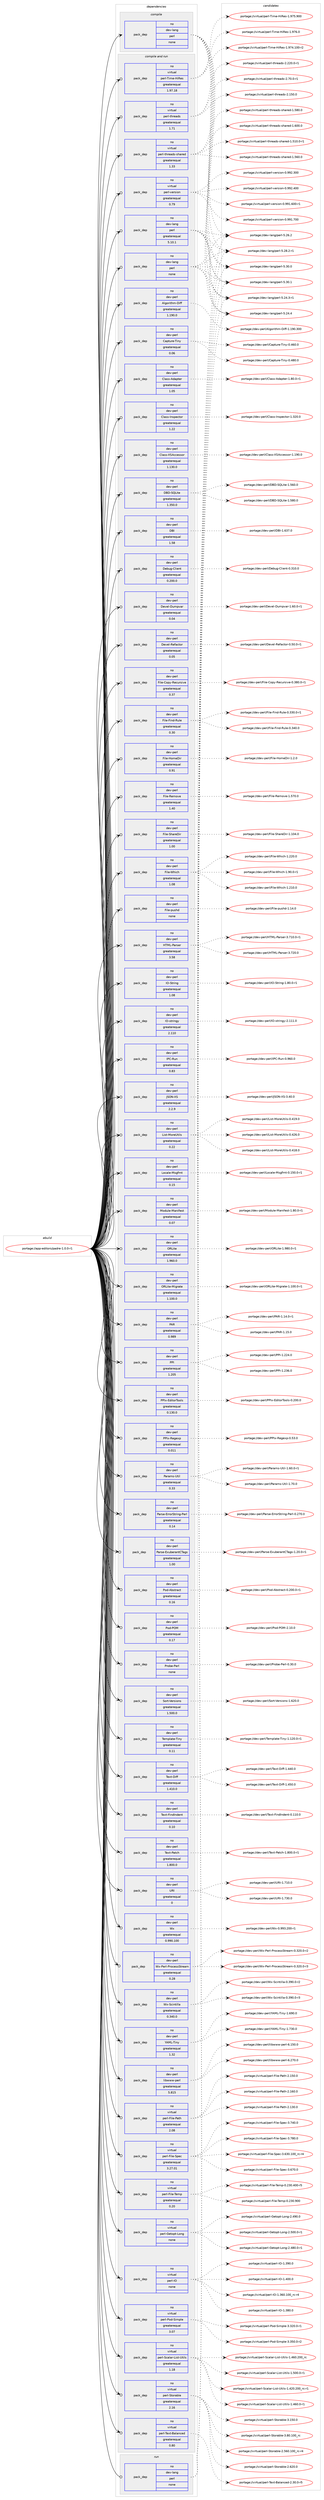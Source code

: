 digraph prolog {

# *************
# Graph options
# *************

newrank=true;
concentrate=true;
compound=true;
graph [rankdir=LR,fontname=Helvetica,fontsize=10,ranksep=1.5];#, ranksep=2.5, nodesep=0.2];
edge  [arrowhead=vee];
node  [fontname=Helvetica,fontsize=10];

# **********
# The ebuild
# **********

subgraph cluster_leftcol {
color=gray;
rank=same;
label=<<i>ebuild</i>>;
id [label="portage://app-editors/padre-1.0.0-r1", color=red, width=4, href="../app-editors/padre-1.0.0-r1.svg"];
}

# ****************
# The dependencies
# ****************

subgraph cluster_midcol {
color=gray;
label=<<i>dependencies</i>>;
subgraph cluster_compile {
fillcolor="#eeeeee";
style=filled;
label=<<i>compile</i>>;
subgraph pack12830 {
dependency17473 [label=<<TABLE BORDER="0" CELLBORDER="1" CELLSPACING="0" CELLPADDING="4" WIDTH="220"><TR><TD ROWSPAN="6" CELLPADDING="30">pack_dep</TD></TR><TR><TD WIDTH="110">no</TD></TR><TR><TD>dev-lang</TD></TR><TR><TD>perl</TD></TR><TR><TD>none</TD></TR><TR><TD></TD></TR></TABLE>>, shape=none, color=blue];
}
id:e -> dependency17473:w [weight=20,style="solid",arrowhead="vee"];
}
subgraph cluster_compileandrun {
fillcolor="#eeeeee";
style=filled;
label=<<i>compile and run</i>>;
subgraph pack12831 {
dependency17474 [label=<<TABLE BORDER="0" CELLBORDER="1" CELLSPACING="0" CELLPADDING="4" WIDTH="220"><TR><TD ROWSPAN="6" CELLPADDING="30">pack_dep</TD></TR><TR><TD WIDTH="110">no</TD></TR><TR><TD>dev-lang</TD></TR><TR><TD>perl</TD></TR><TR><TD>greaterequal</TD></TR><TR><TD>5.10.1</TD></TR></TABLE>>, shape=none, color=blue];
}
id:e -> dependency17474:w [weight=20,style="solid",arrowhead="odotvee"];
subgraph pack12832 {
dependency17475 [label=<<TABLE BORDER="0" CELLBORDER="1" CELLSPACING="0" CELLPADDING="4" WIDTH="220"><TR><TD ROWSPAN="6" CELLPADDING="30">pack_dep</TD></TR><TR><TD WIDTH="110">no</TD></TR><TR><TD>dev-lang</TD></TR><TR><TD>perl</TD></TR><TR><TD>none</TD></TR><TR><TD></TD></TR></TABLE>>, shape=none, color=blue];
}
id:e -> dependency17475:w [weight=20,style="solid",arrowhead="odotvee"];
subgraph pack12833 {
dependency17476 [label=<<TABLE BORDER="0" CELLBORDER="1" CELLSPACING="0" CELLPADDING="4" WIDTH="220"><TR><TD ROWSPAN="6" CELLPADDING="30">pack_dep</TD></TR><TR><TD WIDTH="110">no</TD></TR><TR><TD>dev-perl</TD></TR><TR><TD>Algorithm-Diff</TD></TR><TR><TD>greaterequal</TD></TR><TR><TD>1.190.0</TD></TR></TABLE>>, shape=none, color=blue];
}
id:e -> dependency17476:w [weight=20,style="solid",arrowhead="odotvee"];
subgraph pack12834 {
dependency17477 [label=<<TABLE BORDER="0" CELLBORDER="1" CELLSPACING="0" CELLPADDING="4" WIDTH="220"><TR><TD ROWSPAN="6" CELLPADDING="30">pack_dep</TD></TR><TR><TD WIDTH="110">no</TD></TR><TR><TD>dev-perl</TD></TR><TR><TD>Capture-Tiny</TD></TR><TR><TD>greaterequal</TD></TR><TR><TD>0.06</TD></TR></TABLE>>, shape=none, color=blue];
}
id:e -> dependency17477:w [weight=20,style="solid",arrowhead="odotvee"];
subgraph pack12835 {
dependency17478 [label=<<TABLE BORDER="0" CELLBORDER="1" CELLSPACING="0" CELLPADDING="4" WIDTH="220"><TR><TD ROWSPAN="6" CELLPADDING="30">pack_dep</TD></TR><TR><TD WIDTH="110">no</TD></TR><TR><TD>dev-perl</TD></TR><TR><TD>Class-Adapter</TD></TR><TR><TD>greaterequal</TD></TR><TR><TD>1.05</TD></TR></TABLE>>, shape=none, color=blue];
}
id:e -> dependency17478:w [weight=20,style="solid",arrowhead="odotvee"];
subgraph pack12836 {
dependency17479 [label=<<TABLE BORDER="0" CELLBORDER="1" CELLSPACING="0" CELLPADDING="4" WIDTH="220"><TR><TD ROWSPAN="6" CELLPADDING="30">pack_dep</TD></TR><TR><TD WIDTH="110">no</TD></TR><TR><TD>dev-perl</TD></TR><TR><TD>Class-Inspector</TD></TR><TR><TD>greaterequal</TD></TR><TR><TD>1.22</TD></TR></TABLE>>, shape=none, color=blue];
}
id:e -> dependency17479:w [weight=20,style="solid",arrowhead="odotvee"];
subgraph pack12837 {
dependency17480 [label=<<TABLE BORDER="0" CELLBORDER="1" CELLSPACING="0" CELLPADDING="4" WIDTH="220"><TR><TD ROWSPAN="6" CELLPADDING="30">pack_dep</TD></TR><TR><TD WIDTH="110">no</TD></TR><TR><TD>dev-perl</TD></TR><TR><TD>Class-XSAccessor</TD></TR><TR><TD>greaterequal</TD></TR><TR><TD>1.130.0</TD></TR></TABLE>>, shape=none, color=blue];
}
id:e -> dependency17480:w [weight=20,style="solid",arrowhead="odotvee"];
subgraph pack12838 {
dependency17481 [label=<<TABLE BORDER="0" CELLBORDER="1" CELLSPACING="0" CELLPADDING="4" WIDTH="220"><TR><TD ROWSPAN="6" CELLPADDING="30">pack_dep</TD></TR><TR><TD WIDTH="110">no</TD></TR><TR><TD>dev-perl</TD></TR><TR><TD>DBD-SQLite</TD></TR><TR><TD>greaterequal</TD></TR><TR><TD>1.350.0</TD></TR></TABLE>>, shape=none, color=blue];
}
id:e -> dependency17481:w [weight=20,style="solid",arrowhead="odotvee"];
subgraph pack12839 {
dependency17482 [label=<<TABLE BORDER="0" CELLBORDER="1" CELLSPACING="0" CELLPADDING="4" WIDTH="220"><TR><TD ROWSPAN="6" CELLPADDING="30">pack_dep</TD></TR><TR><TD WIDTH="110">no</TD></TR><TR><TD>dev-perl</TD></TR><TR><TD>DBI</TD></TR><TR><TD>greaterequal</TD></TR><TR><TD>1.58</TD></TR></TABLE>>, shape=none, color=blue];
}
id:e -> dependency17482:w [weight=20,style="solid",arrowhead="odotvee"];
subgraph pack12840 {
dependency17483 [label=<<TABLE BORDER="0" CELLBORDER="1" CELLSPACING="0" CELLPADDING="4" WIDTH="220"><TR><TD ROWSPAN="6" CELLPADDING="30">pack_dep</TD></TR><TR><TD WIDTH="110">no</TD></TR><TR><TD>dev-perl</TD></TR><TR><TD>Debug-Client</TD></TR><TR><TD>greaterequal</TD></TR><TR><TD>0.200.0</TD></TR></TABLE>>, shape=none, color=blue];
}
id:e -> dependency17483:w [weight=20,style="solid",arrowhead="odotvee"];
subgraph pack12841 {
dependency17484 [label=<<TABLE BORDER="0" CELLBORDER="1" CELLSPACING="0" CELLPADDING="4" WIDTH="220"><TR><TD ROWSPAN="6" CELLPADDING="30">pack_dep</TD></TR><TR><TD WIDTH="110">no</TD></TR><TR><TD>dev-perl</TD></TR><TR><TD>Devel-Dumpvar</TD></TR><TR><TD>greaterequal</TD></TR><TR><TD>0.04</TD></TR></TABLE>>, shape=none, color=blue];
}
id:e -> dependency17484:w [weight=20,style="solid",arrowhead="odotvee"];
subgraph pack12842 {
dependency17485 [label=<<TABLE BORDER="0" CELLBORDER="1" CELLSPACING="0" CELLPADDING="4" WIDTH="220"><TR><TD ROWSPAN="6" CELLPADDING="30">pack_dep</TD></TR><TR><TD WIDTH="110">no</TD></TR><TR><TD>dev-perl</TD></TR><TR><TD>Devel-Refactor</TD></TR><TR><TD>greaterequal</TD></TR><TR><TD>0.05</TD></TR></TABLE>>, shape=none, color=blue];
}
id:e -> dependency17485:w [weight=20,style="solid",arrowhead="odotvee"];
subgraph pack12843 {
dependency17486 [label=<<TABLE BORDER="0" CELLBORDER="1" CELLSPACING="0" CELLPADDING="4" WIDTH="220"><TR><TD ROWSPAN="6" CELLPADDING="30">pack_dep</TD></TR><TR><TD WIDTH="110">no</TD></TR><TR><TD>dev-perl</TD></TR><TR><TD>File-Copy-Recursive</TD></TR><TR><TD>greaterequal</TD></TR><TR><TD>0.37</TD></TR></TABLE>>, shape=none, color=blue];
}
id:e -> dependency17486:w [weight=20,style="solid",arrowhead="odotvee"];
subgraph pack12844 {
dependency17487 [label=<<TABLE BORDER="0" CELLBORDER="1" CELLSPACING="0" CELLPADDING="4" WIDTH="220"><TR><TD ROWSPAN="6" CELLPADDING="30">pack_dep</TD></TR><TR><TD WIDTH="110">no</TD></TR><TR><TD>dev-perl</TD></TR><TR><TD>File-Find-Rule</TD></TR><TR><TD>greaterequal</TD></TR><TR><TD>0.30</TD></TR></TABLE>>, shape=none, color=blue];
}
id:e -> dependency17487:w [weight=20,style="solid",arrowhead="odotvee"];
subgraph pack12845 {
dependency17488 [label=<<TABLE BORDER="0" CELLBORDER="1" CELLSPACING="0" CELLPADDING="4" WIDTH="220"><TR><TD ROWSPAN="6" CELLPADDING="30">pack_dep</TD></TR><TR><TD WIDTH="110">no</TD></TR><TR><TD>dev-perl</TD></TR><TR><TD>File-HomeDir</TD></TR><TR><TD>greaterequal</TD></TR><TR><TD>0.91</TD></TR></TABLE>>, shape=none, color=blue];
}
id:e -> dependency17488:w [weight=20,style="solid",arrowhead="odotvee"];
subgraph pack12846 {
dependency17489 [label=<<TABLE BORDER="0" CELLBORDER="1" CELLSPACING="0" CELLPADDING="4" WIDTH="220"><TR><TD ROWSPAN="6" CELLPADDING="30">pack_dep</TD></TR><TR><TD WIDTH="110">no</TD></TR><TR><TD>dev-perl</TD></TR><TR><TD>File-Remove</TD></TR><TR><TD>greaterequal</TD></TR><TR><TD>1.40</TD></TR></TABLE>>, shape=none, color=blue];
}
id:e -> dependency17489:w [weight=20,style="solid",arrowhead="odotvee"];
subgraph pack12847 {
dependency17490 [label=<<TABLE BORDER="0" CELLBORDER="1" CELLSPACING="0" CELLPADDING="4" WIDTH="220"><TR><TD ROWSPAN="6" CELLPADDING="30">pack_dep</TD></TR><TR><TD WIDTH="110">no</TD></TR><TR><TD>dev-perl</TD></TR><TR><TD>File-ShareDir</TD></TR><TR><TD>greaterequal</TD></TR><TR><TD>1.00</TD></TR></TABLE>>, shape=none, color=blue];
}
id:e -> dependency17490:w [weight=20,style="solid",arrowhead="odotvee"];
subgraph pack12848 {
dependency17491 [label=<<TABLE BORDER="0" CELLBORDER="1" CELLSPACING="0" CELLPADDING="4" WIDTH="220"><TR><TD ROWSPAN="6" CELLPADDING="30">pack_dep</TD></TR><TR><TD WIDTH="110">no</TD></TR><TR><TD>dev-perl</TD></TR><TR><TD>File-Which</TD></TR><TR><TD>greaterequal</TD></TR><TR><TD>1.08</TD></TR></TABLE>>, shape=none, color=blue];
}
id:e -> dependency17491:w [weight=20,style="solid",arrowhead="odotvee"];
subgraph pack12849 {
dependency17492 [label=<<TABLE BORDER="0" CELLBORDER="1" CELLSPACING="0" CELLPADDING="4" WIDTH="220"><TR><TD ROWSPAN="6" CELLPADDING="30">pack_dep</TD></TR><TR><TD WIDTH="110">no</TD></TR><TR><TD>dev-perl</TD></TR><TR><TD>File-pushd</TD></TR><TR><TD>none</TD></TR><TR><TD></TD></TR></TABLE>>, shape=none, color=blue];
}
id:e -> dependency17492:w [weight=20,style="solid",arrowhead="odotvee"];
subgraph pack12850 {
dependency17493 [label=<<TABLE BORDER="0" CELLBORDER="1" CELLSPACING="0" CELLPADDING="4" WIDTH="220"><TR><TD ROWSPAN="6" CELLPADDING="30">pack_dep</TD></TR><TR><TD WIDTH="110">no</TD></TR><TR><TD>dev-perl</TD></TR><TR><TD>HTML-Parser</TD></TR><TR><TD>greaterequal</TD></TR><TR><TD>3.58</TD></TR></TABLE>>, shape=none, color=blue];
}
id:e -> dependency17493:w [weight=20,style="solid",arrowhead="odotvee"];
subgraph pack12851 {
dependency17494 [label=<<TABLE BORDER="0" CELLBORDER="1" CELLSPACING="0" CELLPADDING="4" WIDTH="220"><TR><TD ROWSPAN="6" CELLPADDING="30">pack_dep</TD></TR><TR><TD WIDTH="110">no</TD></TR><TR><TD>dev-perl</TD></TR><TR><TD>IO-String</TD></TR><TR><TD>greaterequal</TD></TR><TR><TD>1.08</TD></TR></TABLE>>, shape=none, color=blue];
}
id:e -> dependency17494:w [weight=20,style="solid",arrowhead="odotvee"];
subgraph pack12852 {
dependency17495 [label=<<TABLE BORDER="0" CELLBORDER="1" CELLSPACING="0" CELLPADDING="4" WIDTH="220"><TR><TD ROWSPAN="6" CELLPADDING="30">pack_dep</TD></TR><TR><TD WIDTH="110">no</TD></TR><TR><TD>dev-perl</TD></TR><TR><TD>IO-stringy</TD></TR><TR><TD>greaterequal</TD></TR><TR><TD>2.110</TD></TR></TABLE>>, shape=none, color=blue];
}
id:e -> dependency17495:w [weight=20,style="solid",arrowhead="odotvee"];
subgraph pack12853 {
dependency17496 [label=<<TABLE BORDER="0" CELLBORDER="1" CELLSPACING="0" CELLPADDING="4" WIDTH="220"><TR><TD ROWSPAN="6" CELLPADDING="30">pack_dep</TD></TR><TR><TD WIDTH="110">no</TD></TR><TR><TD>dev-perl</TD></TR><TR><TD>IPC-Run</TD></TR><TR><TD>greaterequal</TD></TR><TR><TD>0.83</TD></TR></TABLE>>, shape=none, color=blue];
}
id:e -> dependency17496:w [weight=20,style="solid",arrowhead="odotvee"];
subgraph pack12854 {
dependency17497 [label=<<TABLE BORDER="0" CELLBORDER="1" CELLSPACING="0" CELLPADDING="4" WIDTH="220"><TR><TD ROWSPAN="6" CELLPADDING="30">pack_dep</TD></TR><TR><TD WIDTH="110">no</TD></TR><TR><TD>dev-perl</TD></TR><TR><TD>JSON-XS</TD></TR><TR><TD>greaterequal</TD></TR><TR><TD>2.2.9</TD></TR></TABLE>>, shape=none, color=blue];
}
id:e -> dependency17497:w [weight=20,style="solid",arrowhead="odotvee"];
subgraph pack12855 {
dependency17498 [label=<<TABLE BORDER="0" CELLBORDER="1" CELLSPACING="0" CELLPADDING="4" WIDTH="220"><TR><TD ROWSPAN="6" CELLPADDING="30">pack_dep</TD></TR><TR><TD WIDTH="110">no</TD></TR><TR><TD>dev-perl</TD></TR><TR><TD>List-MoreUtils</TD></TR><TR><TD>greaterequal</TD></TR><TR><TD>0.22</TD></TR></TABLE>>, shape=none, color=blue];
}
id:e -> dependency17498:w [weight=20,style="solid",arrowhead="odotvee"];
subgraph pack12856 {
dependency17499 [label=<<TABLE BORDER="0" CELLBORDER="1" CELLSPACING="0" CELLPADDING="4" WIDTH="220"><TR><TD ROWSPAN="6" CELLPADDING="30">pack_dep</TD></TR><TR><TD WIDTH="110">no</TD></TR><TR><TD>dev-perl</TD></TR><TR><TD>Locale-Msgfmt</TD></TR><TR><TD>greaterequal</TD></TR><TR><TD>0.15</TD></TR></TABLE>>, shape=none, color=blue];
}
id:e -> dependency17499:w [weight=20,style="solid",arrowhead="odotvee"];
subgraph pack12857 {
dependency17500 [label=<<TABLE BORDER="0" CELLBORDER="1" CELLSPACING="0" CELLPADDING="4" WIDTH="220"><TR><TD ROWSPAN="6" CELLPADDING="30">pack_dep</TD></TR><TR><TD WIDTH="110">no</TD></TR><TR><TD>dev-perl</TD></TR><TR><TD>Module-Manifest</TD></TR><TR><TD>greaterequal</TD></TR><TR><TD>0.07</TD></TR></TABLE>>, shape=none, color=blue];
}
id:e -> dependency17500:w [weight=20,style="solid",arrowhead="odotvee"];
subgraph pack12858 {
dependency17501 [label=<<TABLE BORDER="0" CELLBORDER="1" CELLSPACING="0" CELLPADDING="4" WIDTH="220"><TR><TD ROWSPAN="6" CELLPADDING="30">pack_dep</TD></TR><TR><TD WIDTH="110">no</TD></TR><TR><TD>dev-perl</TD></TR><TR><TD>ORLite</TD></TR><TR><TD>greaterequal</TD></TR><TR><TD>1.960.0</TD></TR></TABLE>>, shape=none, color=blue];
}
id:e -> dependency17501:w [weight=20,style="solid",arrowhead="odotvee"];
subgraph pack12859 {
dependency17502 [label=<<TABLE BORDER="0" CELLBORDER="1" CELLSPACING="0" CELLPADDING="4" WIDTH="220"><TR><TD ROWSPAN="6" CELLPADDING="30">pack_dep</TD></TR><TR><TD WIDTH="110">no</TD></TR><TR><TD>dev-perl</TD></TR><TR><TD>ORLite-Migrate</TD></TR><TR><TD>greaterequal</TD></TR><TR><TD>1.100.0</TD></TR></TABLE>>, shape=none, color=blue];
}
id:e -> dependency17502:w [weight=20,style="solid",arrowhead="odotvee"];
subgraph pack12860 {
dependency17503 [label=<<TABLE BORDER="0" CELLBORDER="1" CELLSPACING="0" CELLPADDING="4" WIDTH="220"><TR><TD ROWSPAN="6" CELLPADDING="30">pack_dep</TD></TR><TR><TD WIDTH="110">no</TD></TR><TR><TD>dev-perl</TD></TR><TR><TD>PAR</TD></TR><TR><TD>greaterequal</TD></TR><TR><TD>0.989</TD></TR></TABLE>>, shape=none, color=blue];
}
id:e -> dependency17503:w [weight=20,style="solid",arrowhead="odotvee"];
subgraph pack12861 {
dependency17504 [label=<<TABLE BORDER="0" CELLBORDER="1" CELLSPACING="0" CELLPADDING="4" WIDTH="220"><TR><TD ROWSPAN="6" CELLPADDING="30">pack_dep</TD></TR><TR><TD WIDTH="110">no</TD></TR><TR><TD>dev-perl</TD></TR><TR><TD>PPI</TD></TR><TR><TD>greaterequal</TD></TR><TR><TD>1.205</TD></TR></TABLE>>, shape=none, color=blue];
}
id:e -> dependency17504:w [weight=20,style="solid",arrowhead="odotvee"];
subgraph pack12862 {
dependency17505 [label=<<TABLE BORDER="0" CELLBORDER="1" CELLSPACING="0" CELLPADDING="4" WIDTH="220"><TR><TD ROWSPAN="6" CELLPADDING="30">pack_dep</TD></TR><TR><TD WIDTH="110">no</TD></TR><TR><TD>dev-perl</TD></TR><TR><TD>PPIx-EditorTools</TD></TR><TR><TD>greaterequal</TD></TR><TR><TD>0.130.0</TD></TR></TABLE>>, shape=none, color=blue];
}
id:e -> dependency17505:w [weight=20,style="solid",arrowhead="odotvee"];
subgraph pack12863 {
dependency17506 [label=<<TABLE BORDER="0" CELLBORDER="1" CELLSPACING="0" CELLPADDING="4" WIDTH="220"><TR><TD ROWSPAN="6" CELLPADDING="30">pack_dep</TD></TR><TR><TD WIDTH="110">no</TD></TR><TR><TD>dev-perl</TD></TR><TR><TD>PPIx-Regexp</TD></TR><TR><TD>greaterequal</TD></TR><TR><TD>0.011</TD></TR></TABLE>>, shape=none, color=blue];
}
id:e -> dependency17506:w [weight=20,style="solid",arrowhead="odotvee"];
subgraph pack12864 {
dependency17507 [label=<<TABLE BORDER="0" CELLBORDER="1" CELLSPACING="0" CELLPADDING="4" WIDTH="220"><TR><TD ROWSPAN="6" CELLPADDING="30">pack_dep</TD></TR><TR><TD WIDTH="110">no</TD></TR><TR><TD>dev-perl</TD></TR><TR><TD>Params-Util</TD></TR><TR><TD>greaterequal</TD></TR><TR><TD>0.33</TD></TR></TABLE>>, shape=none, color=blue];
}
id:e -> dependency17507:w [weight=20,style="solid",arrowhead="odotvee"];
subgraph pack12865 {
dependency17508 [label=<<TABLE BORDER="0" CELLBORDER="1" CELLSPACING="0" CELLPADDING="4" WIDTH="220"><TR><TD ROWSPAN="6" CELLPADDING="30">pack_dep</TD></TR><TR><TD WIDTH="110">no</TD></TR><TR><TD>dev-perl</TD></TR><TR><TD>Parse-ErrorString-Perl</TD></TR><TR><TD>greaterequal</TD></TR><TR><TD>0.14</TD></TR></TABLE>>, shape=none, color=blue];
}
id:e -> dependency17508:w [weight=20,style="solid",arrowhead="odotvee"];
subgraph pack12866 {
dependency17509 [label=<<TABLE BORDER="0" CELLBORDER="1" CELLSPACING="0" CELLPADDING="4" WIDTH="220"><TR><TD ROWSPAN="6" CELLPADDING="30">pack_dep</TD></TR><TR><TD WIDTH="110">no</TD></TR><TR><TD>dev-perl</TD></TR><TR><TD>Parse-ExuberantCTags</TD></TR><TR><TD>greaterequal</TD></TR><TR><TD>1.00</TD></TR></TABLE>>, shape=none, color=blue];
}
id:e -> dependency17509:w [weight=20,style="solid",arrowhead="odotvee"];
subgraph pack12867 {
dependency17510 [label=<<TABLE BORDER="0" CELLBORDER="1" CELLSPACING="0" CELLPADDING="4" WIDTH="220"><TR><TD ROWSPAN="6" CELLPADDING="30">pack_dep</TD></TR><TR><TD WIDTH="110">no</TD></TR><TR><TD>dev-perl</TD></TR><TR><TD>Pod-Abstract</TD></TR><TR><TD>greaterequal</TD></TR><TR><TD>0.16</TD></TR></TABLE>>, shape=none, color=blue];
}
id:e -> dependency17510:w [weight=20,style="solid",arrowhead="odotvee"];
subgraph pack12868 {
dependency17511 [label=<<TABLE BORDER="0" CELLBORDER="1" CELLSPACING="0" CELLPADDING="4" WIDTH="220"><TR><TD ROWSPAN="6" CELLPADDING="30">pack_dep</TD></TR><TR><TD WIDTH="110">no</TD></TR><TR><TD>dev-perl</TD></TR><TR><TD>Pod-POM</TD></TR><TR><TD>greaterequal</TD></TR><TR><TD>0.17</TD></TR></TABLE>>, shape=none, color=blue];
}
id:e -> dependency17511:w [weight=20,style="solid",arrowhead="odotvee"];
subgraph pack12869 {
dependency17512 [label=<<TABLE BORDER="0" CELLBORDER="1" CELLSPACING="0" CELLPADDING="4" WIDTH="220"><TR><TD ROWSPAN="6" CELLPADDING="30">pack_dep</TD></TR><TR><TD WIDTH="110">no</TD></TR><TR><TD>dev-perl</TD></TR><TR><TD>Probe-Perl</TD></TR><TR><TD>none</TD></TR><TR><TD></TD></TR></TABLE>>, shape=none, color=blue];
}
id:e -> dependency17512:w [weight=20,style="solid",arrowhead="odotvee"];
subgraph pack12870 {
dependency17513 [label=<<TABLE BORDER="0" CELLBORDER="1" CELLSPACING="0" CELLPADDING="4" WIDTH="220"><TR><TD ROWSPAN="6" CELLPADDING="30">pack_dep</TD></TR><TR><TD WIDTH="110">no</TD></TR><TR><TD>dev-perl</TD></TR><TR><TD>Sort-Versions</TD></TR><TR><TD>greaterequal</TD></TR><TR><TD>1.500.0</TD></TR></TABLE>>, shape=none, color=blue];
}
id:e -> dependency17513:w [weight=20,style="solid",arrowhead="odotvee"];
subgraph pack12871 {
dependency17514 [label=<<TABLE BORDER="0" CELLBORDER="1" CELLSPACING="0" CELLPADDING="4" WIDTH="220"><TR><TD ROWSPAN="6" CELLPADDING="30">pack_dep</TD></TR><TR><TD WIDTH="110">no</TD></TR><TR><TD>dev-perl</TD></TR><TR><TD>Template-Tiny</TD></TR><TR><TD>greaterequal</TD></TR><TR><TD>0.11</TD></TR></TABLE>>, shape=none, color=blue];
}
id:e -> dependency17514:w [weight=20,style="solid",arrowhead="odotvee"];
subgraph pack12872 {
dependency17515 [label=<<TABLE BORDER="0" CELLBORDER="1" CELLSPACING="0" CELLPADDING="4" WIDTH="220"><TR><TD ROWSPAN="6" CELLPADDING="30">pack_dep</TD></TR><TR><TD WIDTH="110">no</TD></TR><TR><TD>dev-perl</TD></TR><TR><TD>Text-Diff</TD></TR><TR><TD>greaterequal</TD></TR><TR><TD>1.410.0</TD></TR></TABLE>>, shape=none, color=blue];
}
id:e -> dependency17515:w [weight=20,style="solid",arrowhead="odotvee"];
subgraph pack12873 {
dependency17516 [label=<<TABLE BORDER="0" CELLBORDER="1" CELLSPACING="0" CELLPADDING="4" WIDTH="220"><TR><TD ROWSPAN="6" CELLPADDING="30">pack_dep</TD></TR><TR><TD WIDTH="110">no</TD></TR><TR><TD>dev-perl</TD></TR><TR><TD>Text-FindIndent</TD></TR><TR><TD>greaterequal</TD></TR><TR><TD>0.10</TD></TR></TABLE>>, shape=none, color=blue];
}
id:e -> dependency17516:w [weight=20,style="solid",arrowhead="odotvee"];
subgraph pack12874 {
dependency17517 [label=<<TABLE BORDER="0" CELLBORDER="1" CELLSPACING="0" CELLPADDING="4" WIDTH="220"><TR><TD ROWSPAN="6" CELLPADDING="30">pack_dep</TD></TR><TR><TD WIDTH="110">no</TD></TR><TR><TD>dev-perl</TD></TR><TR><TD>Text-Patch</TD></TR><TR><TD>greaterequal</TD></TR><TR><TD>1.800.0</TD></TR></TABLE>>, shape=none, color=blue];
}
id:e -> dependency17517:w [weight=20,style="solid",arrowhead="odotvee"];
subgraph pack12875 {
dependency17518 [label=<<TABLE BORDER="0" CELLBORDER="1" CELLSPACING="0" CELLPADDING="4" WIDTH="220"><TR><TD ROWSPAN="6" CELLPADDING="30">pack_dep</TD></TR><TR><TD WIDTH="110">no</TD></TR><TR><TD>dev-perl</TD></TR><TR><TD>URI</TD></TR><TR><TD>greaterequal</TD></TR><TR><TD>0</TD></TR></TABLE>>, shape=none, color=blue];
}
id:e -> dependency17518:w [weight=20,style="solid",arrowhead="odotvee"];
subgraph pack12876 {
dependency17519 [label=<<TABLE BORDER="0" CELLBORDER="1" CELLSPACING="0" CELLPADDING="4" WIDTH="220"><TR><TD ROWSPAN="6" CELLPADDING="30">pack_dep</TD></TR><TR><TD WIDTH="110">no</TD></TR><TR><TD>dev-perl</TD></TR><TR><TD>Wx</TD></TR><TR><TD>greaterequal</TD></TR><TR><TD>0.990.100</TD></TR></TABLE>>, shape=none, color=blue];
}
id:e -> dependency17519:w [weight=20,style="solid",arrowhead="odotvee"];
subgraph pack12877 {
dependency17520 [label=<<TABLE BORDER="0" CELLBORDER="1" CELLSPACING="0" CELLPADDING="4" WIDTH="220"><TR><TD ROWSPAN="6" CELLPADDING="30">pack_dep</TD></TR><TR><TD WIDTH="110">no</TD></TR><TR><TD>dev-perl</TD></TR><TR><TD>Wx-Perl-ProcessStream</TD></TR><TR><TD>greaterequal</TD></TR><TR><TD>0.28</TD></TR></TABLE>>, shape=none, color=blue];
}
id:e -> dependency17520:w [weight=20,style="solid",arrowhead="odotvee"];
subgraph pack12878 {
dependency17521 [label=<<TABLE BORDER="0" CELLBORDER="1" CELLSPACING="0" CELLPADDING="4" WIDTH="220"><TR><TD ROWSPAN="6" CELLPADDING="30">pack_dep</TD></TR><TR><TD WIDTH="110">no</TD></TR><TR><TD>dev-perl</TD></TR><TR><TD>Wx-Scintilla</TD></TR><TR><TD>greaterequal</TD></TR><TR><TD>0.340.0</TD></TR></TABLE>>, shape=none, color=blue];
}
id:e -> dependency17521:w [weight=20,style="solid",arrowhead="odotvee"];
subgraph pack12879 {
dependency17522 [label=<<TABLE BORDER="0" CELLBORDER="1" CELLSPACING="0" CELLPADDING="4" WIDTH="220"><TR><TD ROWSPAN="6" CELLPADDING="30">pack_dep</TD></TR><TR><TD WIDTH="110">no</TD></TR><TR><TD>dev-perl</TD></TR><TR><TD>YAML-Tiny</TD></TR><TR><TD>greaterequal</TD></TR><TR><TD>1.32</TD></TR></TABLE>>, shape=none, color=blue];
}
id:e -> dependency17522:w [weight=20,style="solid",arrowhead="odotvee"];
subgraph pack12880 {
dependency17523 [label=<<TABLE BORDER="0" CELLBORDER="1" CELLSPACING="0" CELLPADDING="4" WIDTH="220"><TR><TD ROWSPAN="6" CELLPADDING="30">pack_dep</TD></TR><TR><TD WIDTH="110">no</TD></TR><TR><TD>dev-perl</TD></TR><TR><TD>libwww-perl</TD></TR><TR><TD>greaterequal</TD></TR><TR><TD>5.815</TD></TR></TABLE>>, shape=none, color=blue];
}
id:e -> dependency17523:w [weight=20,style="solid",arrowhead="odotvee"];
subgraph pack12881 {
dependency17524 [label=<<TABLE BORDER="0" CELLBORDER="1" CELLSPACING="0" CELLPADDING="4" WIDTH="220"><TR><TD ROWSPAN="6" CELLPADDING="30">pack_dep</TD></TR><TR><TD WIDTH="110">no</TD></TR><TR><TD>virtual</TD></TR><TR><TD>perl-File-Path</TD></TR><TR><TD>greaterequal</TD></TR><TR><TD>2.08</TD></TR></TABLE>>, shape=none, color=blue];
}
id:e -> dependency17524:w [weight=20,style="solid",arrowhead="odotvee"];
subgraph pack12882 {
dependency17525 [label=<<TABLE BORDER="0" CELLBORDER="1" CELLSPACING="0" CELLPADDING="4" WIDTH="220"><TR><TD ROWSPAN="6" CELLPADDING="30">pack_dep</TD></TR><TR><TD WIDTH="110">no</TD></TR><TR><TD>virtual</TD></TR><TR><TD>perl-File-Spec</TD></TR><TR><TD>greaterequal</TD></TR><TR><TD>3.27.01</TD></TR></TABLE>>, shape=none, color=blue];
}
id:e -> dependency17525:w [weight=20,style="solid",arrowhead="odotvee"];
subgraph pack12883 {
dependency17526 [label=<<TABLE BORDER="0" CELLBORDER="1" CELLSPACING="0" CELLPADDING="4" WIDTH="220"><TR><TD ROWSPAN="6" CELLPADDING="30">pack_dep</TD></TR><TR><TD WIDTH="110">no</TD></TR><TR><TD>virtual</TD></TR><TR><TD>perl-File-Temp</TD></TR><TR><TD>greaterequal</TD></TR><TR><TD>0.20</TD></TR></TABLE>>, shape=none, color=blue];
}
id:e -> dependency17526:w [weight=20,style="solid",arrowhead="odotvee"];
subgraph pack12884 {
dependency17527 [label=<<TABLE BORDER="0" CELLBORDER="1" CELLSPACING="0" CELLPADDING="4" WIDTH="220"><TR><TD ROWSPAN="6" CELLPADDING="30">pack_dep</TD></TR><TR><TD WIDTH="110">no</TD></TR><TR><TD>virtual</TD></TR><TR><TD>perl-Getopt-Long</TD></TR><TR><TD>none</TD></TR><TR><TD></TD></TR></TABLE>>, shape=none, color=blue];
}
id:e -> dependency17527:w [weight=20,style="solid",arrowhead="odotvee"];
subgraph pack12885 {
dependency17528 [label=<<TABLE BORDER="0" CELLBORDER="1" CELLSPACING="0" CELLPADDING="4" WIDTH="220"><TR><TD ROWSPAN="6" CELLPADDING="30">pack_dep</TD></TR><TR><TD WIDTH="110">no</TD></TR><TR><TD>virtual</TD></TR><TR><TD>perl-IO</TD></TR><TR><TD>none</TD></TR><TR><TD></TD></TR></TABLE>>, shape=none, color=blue];
}
id:e -> dependency17528:w [weight=20,style="solid",arrowhead="odotvee"];
subgraph pack12886 {
dependency17529 [label=<<TABLE BORDER="0" CELLBORDER="1" CELLSPACING="0" CELLPADDING="4" WIDTH="220"><TR><TD ROWSPAN="6" CELLPADDING="30">pack_dep</TD></TR><TR><TD WIDTH="110">no</TD></TR><TR><TD>virtual</TD></TR><TR><TD>perl-Pod-Simple</TD></TR><TR><TD>greaterequal</TD></TR><TR><TD>3.07</TD></TR></TABLE>>, shape=none, color=blue];
}
id:e -> dependency17529:w [weight=20,style="solid",arrowhead="odotvee"];
subgraph pack12887 {
dependency17530 [label=<<TABLE BORDER="0" CELLBORDER="1" CELLSPACING="0" CELLPADDING="4" WIDTH="220"><TR><TD ROWSPAN="6" CELLPADDING="30">pack_dep</TD></TR><TR><TD WIDTH="110">no</TD></TR><TR><TD>virtual</TD></TR><TR><TD>perl-Scalar-List-Utils</TD></TR><TR><TD>greaterequal</TD></TR><TR><TD>1.18</TD></TR></TABLE>>, shape=none, color=blue];
}
id:e -> dependency17530:w [weight=20,style="solid",arrowhead="odotvee"];
subgraph pack12888 {
dependency17531 [label=<<TABLE BORDER="0" CELLBORDER="1" CELLSPACING="0" CELLPADDING="4" WIDTH="220"><TR><TD ROWSPAN="6" CELLPADDING="30">pack_dep</TD></TR><TR><TD WIDTH="110">no</TD></TR><TR><TD>virtual</TD></TR><TR><TD>perl-Storable</TD></TR><TR><TD>greaterequal</TD></TR><TR><TD>2.16</TD></TR></TABLE>>, shape=none, color=blue];
}
id:e -> dependency17531:w [weight=20,style="solid",arrowhead="odotvee"];
subgraph pack12889 {
dependency17532 [label=<<TABLE BORDER="0" CELLBORDER="1" CELLSPACING="0" CELLPADDING="4" WIDTH="220"><TR><TD ROWSPAN="6" CELLPADDING="30">pack_dep</TD></TR><TR><TD WIDTH="110">no</TD></TR><TR><TD>virtual</TD></TR><TR><TD>perl-Text-Balanced</TD></TR><TR><TD>greaterequal</TD></TR><TR><TD>0.80</TD></TR></TABLE>>, shape=none, color=blue];
}
id:e -> dependency17532:w [weight=20,style="solid",arrowhead="odotvee"];
subgraph pack12890 {
dependency17533 [label=<<TABLE BORDER="0" CELLBORDER="1" CELLSPACING="0" CELLPADDING="4" WIDTH="220"><TR><TD ROWSPAN="6" CELLPADDING="30">pack_dep</TD></TR><TR><TD WIDTH="110">no</TD></TR><TR><TD>virtual</TD></TR><TR><TD>perl-Time-HiRes</TD></TR><TR><TD>greaterequal</TD></TR><TR><TD>1.97.18</TD></TR></TABLE>>, shape=none, color=blue];
}
id:e -> dependency17533:w [weight=20,style="solid",arrowhead="odotvee"];
subgraph pack12891 {
dependency17534 [label=<<TABLE BORDER="0" CELLBORDER="1" CELLSPACING="0" CELLPADDING="4" WIDTH="220"><TR><TD ROWSPAN="6" CELLPADDING="30">pack_dep</TD></TR><TR><TD WIDTH="110">no</TD></TR><TR><TD>virtual</TD></TR><TR><TD>perl-threads</TD></TR><TR><TD>greaterequal</TD></TR><TR><TD>1.71</TD></TR></TABLE>>, shape=none, color=blue];
}
id:e -> dependency17534:w [weight=20,style="solid",arrowhead="odotvee"];
subgraph pack12892 {
dependency17535 [label=<<TABLE BORDER="0" CELLBORDER="1" CELLSPACING="0" CELLPADDING="4" WIDTH="220"><TR><TD ROWSPAN="6" CELLPADDING="30">pack_dep</TD></TR><TR><TD WIDTH="110">no</TD></TR><TR><TD>virtual</TD></TR><TR><TD>perl-threads-shared</TD></TR><TR><TD>greaterequal</TD></TR><TR><TD>1.33</TD></TR></TABLE>>, shape=none, color=blue];
}
id:e -> dependency17535:w [weight=20,style="solid",arrowhead="odotvee"];
subgraph pack12893 {
dependency17536 [label=<<TABLE BORDER="0" CELLBORDER="1" CELLSPACING="0" CELLPADDING="4" WIDTH="220"><TR><TD ROWSPAN="6" CELLPADDING="30">pack_dep</TD></TR><TR><TD WIDTH="110">no</TD></TR><TR><TD>virtual</TD></TR><TR><TD>perl-version</TD></TR><TR><TD>greaterequal</TD></TR><TR><TD>0.79</TD></TR></TABLE>>, shape=none, color=blue];
}
id:e -> dependency17536:w [weight=20,style="solid",arrowhead="odotvee"];
}
subgraph cluster_run {
fillcolor="#eeeeee";
style=filled;
label=<<i>run</i>>;
subgraph pack12894 {
dependency17537 [label=<<TABLE BORDER="0" CELLBORDER="1" CELLSPACING="0" CELLPADDING="4" WIDTH="220"><TR><TD ROWSPAN="6" CELLPADDING="30">pack_dep</TD></TR><TR><TD WIDTH="110">no</TD></TR><TR><TD>dev-lang</TD></TR><TR><TD>perl</TD></TR><TR><TD>none</TD></TR><TR><TD></TD></TR></TABLE>>, shape=none, color=blue];
}
id:e -> dependency17537:w [weight=20,style="solid",arrowhead="odot"];
}
}

# **************
# The candidates
# **************

subgraph cluster_choices {
rank=same;
color=gray;
label=<<i>candidates</i>>;

subgraph choice12830 {
color=black;
nodesep=1;
choiceportage100101118451089711010347112101114108455346505246514511449 [label="portage://dev-lang/perl-5.24.3-r1", color=red, width=4,href="../dev-lang/perl-5.24.3-r1.svg"];
choiceportage10010111845108971101034711210111410845534650524652 [label="portage://dev-lang/perl-5.24.4", color=red, width=4,href="../dev-lang/perl-5.24.4.svg"];
choiceportage10010111845108971101034711210111410845534650544650 [label="portage://dev-lang/perl-5.26.2", color=red, width=4,href="../dev-lang/perl-5.26.2.svg"];
choiceportage100101118451089711010347112101114108455346505646504511449 [label="portage://dev-lang/perl-5.28.2-r1", color=red, width=4,href="../dev-lang/perl-5.28.2-r1.svg"];
choiceportage10010111845108971101034711210111410845534651484648 [label="portage://dev-lang/perl-5.30.0", color=red, width=4,href="../dev-lang/perl-5.30.0.svg"];
choiceportage10010111845108971101034711210111410845534651484649 [label="portage://dev-lang/perl-5.30.1", color=red, width=4,href="../dev-lang/perl-5.30.1.svg"];
dependency17473:e -> choiceportage100101118451089711010347112101114108455346505246514511449:w [style=dotted,weight="100"];
dependency17473:e -> choiceportage10010111845108971101034711210111410845534650524652:w [style=dotted,weight="100"];
dependency17473:e -> choiceportage10010111845108971101034711210111410845534650544650:w [style=dotted,weight="100"];
dependency17473:e -> choiceportage100101118451089711010347112101114108455346505646504511449:w [style=dotted,weight="100"];
dependency17473:e -> choiceportage10010111845108971101034711210111410845534651484648:w [style=dotted,weight="100"];
dependency17473:e -> choiceportage10010111845108971101034711210111410845534651484649:w [style=dotted,weight="100"];
}
subgraph choice12831 {
color=black;
nodesep=1;
choiceportage100101118451089711010347112101114108455346505246514511449 [label="portage://dev-lang/perl-5.24.3-r1", color=red, width=4,href="../dev-lang/perl-5.24.3-r1.svg"];
choiceportage10010111845108971101034711210111410845534650524652 [label="portage://dev-lang/perl-5.24.4", color=red, width=4,href="../dev-lang/perl-5.24.4.svg"];
choiceportage10010111845108971101034711210111410845534650544650 [label="portage://dev-lang/perl-5.26.2", color=red, width=4,href="../dev-lang/perl-5.26.2.svg"];
choiceportage100101118451089711010347112101114108455346505646504511449 [label="portage://dev-lang/perl-5.28.2-r1", color=red, width=4,href="../dev-lang/perl-5.28.2-r1.svg"];
choiceportage10010111845108971101034711210111410845534651484648 [label="portage://dev-lang/perl-5.30.0", color=red, width=4,href="../dev-lang/perl-5.30.0.svg"];
choiceportage10010111845108971101034711210111410845534651484649 [label="portage://dev-lang/perl-5.30.1", color=red, width=4,href="../dev-lang/perl-5.30.1.svg"];
dependency17474:e -> choiceportage100101118451089711010347112101114108455346505246514511449:w [style=dotted,weight="100"];
dependency17474:e -> choiceportage10010111845108971101034711210111410845534650524652:w [style=dotted,weight="100"];
dependency17474:e -> choiceportage10010111845108971101034711210111410845534650544650:w [style=dotted,weight="100"];
dependency17474:e -> choiceportage100101118451089711010347112101114108455346505646504511449:w [style=dotted,weight="100"];
dependency17474:e -> choiceportage10010111845108971101034711210111410845534651484648:w [style=dotted,weight="100"];
dependency17474:e -> choiceportage10010111845108971101034711210111410845534651484649:w [style=dotted,weight="100"];
}
subgraph choice12832 {
color=black;
nodesep=1;
choiceportage100101118451089711010347112101114108455346505246514511449 [label="portage://dev-lang/perl-5.24.3-r1", color=red, width=4,href="../dev-lang/perl-5.24.3-r1.svg"];
choiceportage10010111845108971101034711210111410845534650524652 [label="portage://dev-lang/perl-5.24.4", color=red, width=4,href="../dev-lang/perl-5.24.4.svg"];
choiceportage10010111845108971101034711210111410845534650544650 [label="portage://dev-lang/perl-5.26.2", color=red, width=4,href="../dev-lang/perl-5.26.2.svg"];
choiceportage100101118451089711010347112101114108455346505646504511449 [label="portage://dev-lang/perl-5.28.2-r1", color=red, width=4,href="../dev-lang/perl-5.28.2-r1.svg"];
choiceportage10010111845108971101034711210111410845534651484648 [label="portage://dev-lang/perl-5.30.0", color=red, width=4,href="../dev-lang/perl-5.30.0.svg"];
choiceportage10010111845108971101034711210111410845534651484649 [label="portage://dev-lang/perl-5.30.1", color=red, width=4,href="../dev-lang/perl-5.30.1.svg"];
dependency17475:e -> choiceportage100101118451089711010347112101114108455346505246514511449:w [style=dotted,weight="100"];
dependency17475:e -> choiceportage10010111845108971101034711210111410845534650524652:w [style=dotted,weight="100"];
dependency17475:e -> choiceportage10010111845108971101034711210111410845534650544650:w [style=dotted,weight="100"];
dependency17475:e -> choiceportage100101118451089711010347112101114108455346505646504511449:w [style=dotted,weight="100"];
dependency17475:e -> choiceportage10010111845108971101034711210111410845534651484648:w [style=dotted,weight="100"];
dependency17475:e -> choiceportage10010111845108971101034711210111410845534651484649:w [style=dotted,weight="100"];
}
subgraph choice12833 {
color=black;
nodesep=1;
choiceportage100101118451121011141084765108103111114105116104109456810510210245494649574846514848 [label="portage://dev-perl/Algorithm-Diff-1.190.300", color=red, width=4,href="../dev-perl/Algorithm-Diff-1.190.300.svg"];
dependency17476:e -> choiceportage100101118451121011141084765108103111114105116104109456810510210245494649574846514848:w [style=dotted,weight="100"];
}
subgraph choice12834 {
color=black;
nodesep=1;
choiceportage1001011184511210111410847679711211611711410145841051101214548465254484648 [label="portage://dev-perl/Capture-Tiny-0.460.0", color=red, width=4,href="../dev-perl/Capture-Tiny-0.460.0.svg"];
choiceportage1001011184511210111410847679711211611711410145841051101214548465256484648 [label="portage://dev-perl/Capture-Tiny-0.480.0", color=red, width=4,href="../dev-perl/Capture-Tiny-0.480.0.svg"];
dependency17477:e -> choiceportage1001011184511210111410847679711211611711410145841051101214548465254484648:w [style=dotted,weight="100"];
dependency17477:e -> choiceportage1001011184511210111410847679711211611711410145841051101214548465256484648:w [style=dotted,weight="100"];
}
subgraph choice12835 {
color=black;
nodesep=1;
choiceportage10010111845112101114108476710897115115456510097112116101114454946564846484511449 [label="portage://dev-perl/Class-Adapter-1.80.0-r1", color=red, width=4,href="../dev-perl/Class-Adapter-1.80.0-r1.svg"];
dependency17478:e -> choiceportage10010111845112101114108476710897115115456510097112116101114454946564846484511449:w [style=dotted,weight="100"];
}
subgraph choice12836 {
color=black;
nodesep=1;
choiceportage100101118451121011141084767108971151154573110115112101991161111144549465150484648 [label="portage://dev-perl/Class-Inspector-1.320.0", color=red, width=4,href="../dev-perl/Class-Inspector-1.320.0.svg"];
dependency17479:e -> choiceportage100101118451121011141084767108971151154573110115112101991161111144549465150484648:w [style=dotted,weight="100"];
}
subgraph choice12837 {
color=black;
nodesep=1;
choiceportage100101118451121011141084767108971151154588836599991011151151111144549464957484648 [label="portage://dev-perl/Class-XSAccessor-1.190.0", color=red, width=4,href="../dev-perl/Class-XSAccessor-1.190.0.svg"];
dependency17480:e -> choiceportage100101118451121011141084767108971151154588836599991011151151111144549464957484648:w [style=dotted,weight="100"];
}
subgraph choice12838 {
color=black;
nodesep=1;
choiceportage1001011184511210111410847686668458381761051161014549465354484648 [label="portage://dev-perl/DBD-SQLite-1.560.0", color=red, width=4,href="../dev-perl/DBD-SQLite-1.560.0.svg"];
choiceportage1001011184511210111410847686668458381761051161014549465356484648 [label="portage://dev-perl/DBD-SQLite-1.580.0", color=red, width=4,href="../dev-perl/DBD-SQLite-1.580.0.svg"];
dependency17481:e -> choiceportage1001011184511210111410847686668458381761051161014549465354484648:w [style=dotted,weight="100"];
dependency17481:e -> choiceportage1001011184511210111410847686668458381761051161014549465356484648:w [style=dotted,weight="100"];
}
subgraph choice12839 {
color=black;
nodesep=1;
choiceportage10010111845112101114108476866734549465451554648 [label="portage://dev-perl/DBI-1.637.0", color=red, width=4,href="../dev-perl/DBI-1.637.0.svg"];
dependency17482:e -> choiceportage10010111845112101114108476866734549465451554648:w [style=dotted,weight="100"];
}
subgraph choice12840 {
color=black;
nodesep=1;
choiceportage1001011184511210111410847681019811710345671081051011101164548465149484648 [label="portage://dev-perl/Debug-Client-0.310.0", color=red, width=4,href="../dev-perl/Debug-Client-0.310.0.svg"];
dependency17483:e -> choiceportage1001011184511210111410847681019811710345671081051011101164548465149484648:w [style=dotted,weight="100"];
}
subgraph choice12841 {
color=black;
nodesep=1;
choiceportage100101118451121011141084768101118101108456811710911211897114454946544846484511449 [label="portage://dev-perl/Devel-Dumpvar-1.60.0-r1", color=red, width=4,href="../dev-perl/Devel-Dumpvar-1.60.0-r1.svg"];
dependency17484:e -> choiceportage100101118451121011141084768101118101108456811710911211897114454946544846484511449:w [style=dotted,weight="100"];
}
subgraph choice12842 {
color=black;
nodesep=1;
choiceportage10010111845112101114108476810111810110845821011029799116111114454846534846484511449 [label="portage://dev-perl/Devel-Refactor-0.50.0-r1", color=red, width=4,href="../dev-perl/Devel-Refactor-0.50.0-r1.svg"];
dependency17485:e -> choiceportage10010111845112101114108476810111810110845821011029799116111114454846534846484511449:w [style=dotted,weight="100"];
}
subgraph choice12843 {
color=black;
nodesep=1;
choiceportage100101118451121011141084770105108101456711111212145821019911711411510511810145484651564846484511449 [label="portage://dev-perl/File-Copy-Recursive-0.380.0-r1", color=red, width=4,href="../dev-perl/File-Copy-Recursive-0.380.0-r1.svg"];
dependency17486:e -> choiceportage100101118451121011141084770105108101456711111212145821019911711411510511810145484651564846484511449:w [style=dotted,weight="100"];
}
subgraph choice12844 {
color=black;
nodesep=1;
choiceportage1001011184511210111410847701051081014570105110100458211710810145484651514846484511449 [label="portage://dev-perl/File-Find-Rule-0.330.0-r1", color=red, width=4,href="../dev-perl/File-Find-Rule-0.330.0-r1.svg"];
choiceportage100101118451121011141084770105108101457010511010045821171081014548465152484648 [label="portage://dev-perl/File-Find-Rule-0.340.0", color=red, width=4,href="../dev-perl/File-Find-Rule-0.340.0.svg"];
dependency17487:e -> choiceportage1001011184511210111410847701051081014570105110100458211710810145484651514846484511449:w [style=dotted,weight="100"];
dependency17487:e -> choiceportage100101118451121011141084770105108101457010511010045821171081014548465152484648:w [style=dotted,weight="100"];
}
subgraph choice12845 {
color=black;
nodesep=1;
choiceportage100101118451121011141084770105108101457211110910168105114454946504648 [label="portage://dev-perl/File-HomeDir-1.2.0", color=red, width=4,href="../dev-perl/File-HomeDir-1.2.0.svg"];
dependency17488:e -> choiceportage100101118451121011141084770105108101457211110910168105114454946504648:w [style=dotted,weight="100"];
}
subgraph choice12846 {
color=black;
nodesep=1;
choiceportage10010111845112101114108477010510810145821011091111181014549465355484648 [label="portage://dev-perl/File-Remove-1.570.0", color=red, width=4,href="../dev-perl/File-Remove-1.570.0.svg"];
dependency17489:e -> choiceportage10010111845112101114108477010510810145821011091111181014549465355484648:w [style=dotted,weight="100"];
}
subgraph choice12847 {
color=black;
nodesep=1;
choiceportage100101118451121011141084770105108101458310497114101681051144549464948524648 [label="portage://dev-perl/File-ShareDir-1.104.0", color=red, width=4,href="../dev-perl/File-ShareDir-1.104.0.svg"];
dependency17490:e -> choiceportage100101118451121011141084770105108101458310497114101681051144549464948524648:w [style=dotted,weight="100"];
}
subgraph choice12848 {
color=black;
nodesep=1;
choiceportage1001011184511210111410847701051081014587104105991044549465049484648 [label="portage://dev-perl/File-Which-1.210.0", color=red, width=4,href="../dev-perl/File-Which-1.210.0.svg"];
choiceportage1001011184511210111410847701051081014587104105991044549465050484648 [label="portage://dev-perl/File-Which-1.220.0", color=red, width=4,href="../dev-perl/File-Which-1.220.0.svg"];
choiceportage100101118451121011141084770105108101458710410599104454946574846484511449 [label="portage://dev-perl/File-Which-1.90.0-r1", color=red, width=4,href="../dev-perl/File-Which-1.90.0-r1.svg"];
dependency17491:e -> choiceportage1001011184511210111410847701051081014587104105991044549465049484648:w [style=dotted,weight="100"];
dependency17491:e -> choiceportage1001011184511210111410847701051081014587104105991044549465050484648:w [style=dotted,weight="100"];
dependency17491:e -> choiceportage100101118451121011141084770105108101458710410599104454946574846484511449:w [style=dotted,weight="100"];
}
subgraph choice12849 {
color=black;
nodesep=1;
choiceportage1001011184511210111410847701051081014511211711510410045494649524648 [label="portage://dev-perl/File-pushd-1.14.0", color=red, width=4,href="../dev-perl/File-pushd-1.14.0.svg"];
dependency17492:e -> choiceportage1001011184511210111410847701051081014511211711510410045494649524648:w [style=dotted,weight="100"];
}
subgraph choice12850 {
color=black;
nodesep=1;
choiceportage10010111845112101114108477284777645809711411510111445514655494846484511449 [label="portage://dev-perl/HTML-Parser-3.710.0-r1", color=red, width=4,href="../dev-perl/HTML-Parser-3.710.0-r1.svg"];
choiceportage1001011184511210111410847728477764580971141151011144551465550484648 [label="portage://dev-perl/HTML-Parser-3.720.0", color=red, width=4,href="../dev-perl/HTML-Parser-3.720.0.svg"];
dependency17493:e -> choiceportage10010111845112101114108477284777645809711411510111445514655494846484511449:w [style=dotted,weight="100"];
dependency17493:e -> choiceportage1001011184511210111410847728477764580971141151011144551465550484648:w [style=dotted,weight="100"];
}
subgraph choice12851 {
color=black;
nodesep=1;
choiceportage100101118451121011141084773794583116114105110103454946564846484511449 [label="portage://dev-perl/IO-String-1.80.0-r1", color=red, width=4,href="../dev-perl/IO-String-1.80.0-r1.svg"];
dependency17494:e -> choiceportage100101118451121011141084773794583116114105110103454946564846484511449:w [style=dotted,weight="100"];
}
subgraph choice12852 {
color=black;
nodesep=1;
choiceportage10010111845112101114108477379451151161141051101031214550464949494648 [label="portage://dev-perl/IO-stringy-2.111.0", color=red, width=4,href="../dev-perl/IO-stringy-2.111.0.svg"];
dependency17495:e -> choiceportage10010111845112101114108477379451151161141051101031214550464949494648:w [style=dotted,weight="100"];
}
subgraph choice12853 {
color=black;
nodesep=1;
choiceportage100101118451121011141084773806745821171104548465754484648 [label="portage://dev-perl/IPC-Run-0.960.0", color=red, width=4,href="../dev-perl/IPC-Run-0.960.0.svg"];
dependency17496:e -> choiceportage100101118451121011141084773806745821171104548465754484648:w [style=dotted,weight="100"];
}
subgraph choice12854 {
color=black;
nodesep=1;
choiceportage10010111845112101114108477483797845888345514652484648 [label="portage://dev-perl/JSON-XS-3.40.0", color=red, width=4,href="../dev-perl/JSON-XS-3.40.0.svg"];
dependency17497:e -> choiceportage10010111845112101114108477483797845888345514652484648:w [style=dotted,weight="100"];
}
subgraph choice12855 {
color=black;
nodesep=1;
choiceportage1001011184511210111410847761051151164577111114101851161051081154548465249564648 [label="portage://dev-perl/List-MoreUtils-0.418.0", color=red, width=4,href="../dev-perl/List-MoreUtils-0.418.0.svg"];
choiceportage1001011184511210111410847761051151164577111114101851161051081154548465249574648 [label="portage://dev-perl/List-MoreUtils-0.419.0", color=red, width=4,href="../dev-perl/List-MoreUtils-0.419.0.svg"];
choiceportage1001011184511210111410847761051151164577111114101851161051081154548465250544648 [label="portage://dev-perl/List-MoreUtils-0.426.0", color=red, width=4,href="../dev-perl/List-MoreUtils-0.426.0.svg"];
dependency17498:e -> choiceportage1001011184511210111410847761051151164577111114101851161051081154548465249564648:w [style=dotted,weight="100"];
dependency17498:e -> choiceportage1001011184511210111410847761051151164577111114101851161051081154548465249574648:w [style=dotted,weight="100"];
dependency17498:e -> choiceportage1001011184511210111410847761051151164577111114101851161051081154548465250544648:w [style=dotted,weight="100"];
}
subgraph choice12856 {
color=black;
nodesep=1;
choiceportage1001011184511210111410847761119997108101457711510310210911645484649534846484511449 [label="portage://dev-perl/Locale-Msgfmt-0.150.0-r1", color=red, width=4,href="../dev-perl/Locale-Msgfmt-0.150.0-r1.svg"];
dependency17499:e -> choiceportage1001011184511210111410847761119997108101457711510310210911645484649534846484511449:w [style=dotted,weight="100"];
}
subgraph choice12857 {
color=black;
nodesep=1;
choiceportage100101118451121011141084777111100117108101457797110105102101115116454946564846484511449 [label="portage://dev-perl/Module-Manifest-1.80.0-r1", color=red, width=4,href="../dev-perl/Module-Manifest-1.80.0-r1.svg"];
dependency17500:e -> choiceportage100101118451121011141084777111100117108101457797110105102101115116454946564846484511449:w [style=dotted,weight="100"];
}
subgraph choice12858 {
color=black;
nodesep=1;
choiceportage100101118451121011141084779827610511610145494657564846484511449 [label="portage://dev-perl/ORLite-1.980.0-r1", color=red, width=4,href="../dev-perl/ORLite-1.980.0-r1.svg"];
dependency17501:e -> choiceportage100101118451121011141084779827610511610145494657564846484511449:w [style=dotted,weight="100"];
}
subgraph choice12859 {
color=black;
nodesep=1;
choiceportage100101118451121011141084779827610511610145771051031149711610145494649484846484511449 [label="portage://dev-perl/ORLite-Migrate-1.100.0-r1", color=red, width=4,href="../dev-perl/ORLite-Migrate-1.100.0-r1.svg"];
dependency17502:e -> choiceportage100101118451121011141084779827610511610145771051031149711610145494649484846484511449:w [style=dotted,weight="100"];
}
subgraph choice12860 {
color=black;
nodesep=1;
choiceportage1001011184511210111410847806582454946495246484511449 [label="portage://dev-perl/PAR-1.14.0-r1", color=red, width=4,href="../dev-perl/PAR-1.14.0-r1.svg"];
choiceportage100101118451121011141084780658245494649534648 [label="portage://dev-perl/PAR-1.15.0", color=red, width=4,href="../dev-perl/PAR-1.15.0.svg"];
dependency17503:e -> choiceportage1001011184511210111410847806582454946495246484511449:w [style=dotted,weight="100"];
dependency17503:e -> choiceportage100101118451121011141084780658245494649534648:w [style=dotted,weight="100"];
}
subgraph choice12861 {
color=black;
nodesep=1;
choiceportage10010111845112101114108478080734549465050524648 [label="portage://dev-perl/PPI-1.224.0", color=red, width=4,href="../dev-perl/PPI-1.224.0.svg"];
choiceportage10010111845112101114108478080734549465051544648 [label="portage://dev-perl/PPI-1.236.0", color=red, width=4,href="../dev-perl/PPI-1.236.0.svg"];
dependency17504:e -> choiceportage10010111845112101114108478080734549465050524648:w [style=dotted,weight="100"];
dependency17504:e -> choiceportage10010111845112101114108478080734549465051544648:w [style=dotted,weight="100"];
}
subgraph choice12862 {
color=black;
nodesep=1;
choiceportage10010111845112101114108478080731204569100105116111114841111111081154548465048484648 [label="portage://dev-perl/PPIx-EditorTools-0.200.0", color=red, width=4,href="../dev-perl/PPIx-EditorTools-0.200.0.svg"];
dependency17505:e -> choiceportage10010111845112101114108478080731204569100105116111114841111111081154548465048484648:w [style=dotted,weight="100"];
}
subgraph choice12863 {
color=black;
nodesep=1;
choiceportage1001011184511210111410847808073120458210110310112011245484653514648 [label="portage://dev-perl/PPIx-Regexp-0.53.0", color=red, width=4,href="../dev-perl/PPIx-Regexp-0.53.0.svg"];
dependency17506:e -> choiceportage1001011184511210111410847808073120458210110310112011245484653514648:w [style=dotted,weight="100"];
}
subgraph choice12864 {
color=black;
nodesep=1;
choiceportage10010111845112101114108478097114971091154585116105108454946544846484511449 [label="portage://dev-perl/Params-Util-1.60.0-r1", color=red, width=4,href="../dev-perl/Params-Util-1.60.0-r1.svg"];
choiceportage1001011184511210111410847809711497109115458511610510845494655484648 [label="portage://dev-perl/Params-Util-1.70.0", color=red, width=4,href="../dev-perl/Params-Util-1.70.0.svg"];
dependency17507:e -> choiceportage10010111845112101114108478097114971091154585116105108454946544846484511449:w [style=dotted,weight="100"];
dependency17507:e -> choiceportage1001011184511210111410847809711497109115458511610510845494655484648:w [style=dotted,weight="100"];
}
subgraph choice12865 {
color=black;
nodesep=1;
choiceportage1001011184511210111410847809711411510145691141141111148311611410511010345801011141084548465055484648 [label="portage://dev-perl/Parse-ErrorString-Perl-0.270.0", color=red, width=4,href="../dev-perl/Parse-ErrorString-Perl-0.270.0.svg"];
dependency17508:e -> choiceportage1001011184511210111410847809711411510145691141141111148311611410511010345801011141084548465055484648:w [style=dotted,weight="100"];
}
subgraph choice12866 {
color=black;
nodesep=1;
choiceportage1001011184511210111410847809711411510145691201179810111497110116678497103115454946504846484511449 [label="portage://dev-perl/Parse-ExuberantCTags-1.20.0-r1", color=red, width=4,href="../dev-perl/Parse-ExuberantCTags-1.20.0-r1.svg"];
dependency17509:e -> choiceportage1001011184511210111410847809711411510145691201179810111497110116678497103115454946504846484511449:w [style=dotted,weight="100"];
}
subgraph choice12867 {
color=black;
nodesep=1;
choiceportage100101118451121011141084780111100456598115116114979911645484650484846484511449 [label="portage://dev-perl/Pod-Abstract-0.200.0-r1", color=red, width=4,href="../dev-perl/Pod-Abstract-0.200.0-r1.svg"];
dependency17510:e -> choiceportage100101118451121011141084780111100456598115116114979911645484650484846484511449:w [style=dotted,weight="100"];
}
subgraph choice12868 {
color=black;
nodesep=1;
choiceportage1001011184511210111410847801111004580797745504649484648 [label="portage://dev-perl/Pod-POM-2.10.0", color=red, width=4,href="../dev-perl/Pod-POM-2.10.0.svg"];
dependency17511:e -> choiceportage1001011184511210111410847801111004580797745504649484648:w [style=dotted,weight="100"];
}
subgraph choice12869 {
color=black;
nodesep=1;
choiceportage10010111845112101114108478011411198101458010111410845484651484648 [label="portage://dev-perl/Probe-Perl-0.30.0", color=red, width=4,href="../dev-perl/Probe-Perl-0.30.0.svg"];
dependency17512:e -> choiceportage10010111845112101114108478011411198101458010111410845484651484648:w [style=dotted,weight="100"];
}
subgraph choice12870 {
color=black;
nodesep=1;
choiceportage10010111845112101114108478311111411645861011141151051111101154549465450484648 [label="portage://dev-perl/Sort-Versions-1.620.0", color=red, width=4,href="../dev-perl/Sort-Versions-1.620.0.svg"];
dependency17513:e -> choiceportage10010111845112101114108478311111411645861011141151051111101154549465450484648:w [style=dotted,weight="100"];
}
subgraph choice12871 {
color=black;
nodesep=1;
choiceportage10010111845112101114108478410110911210897116101458410511012145494649504846484511449 [label="portage://dev-perl/Template-Tiny-1.120.0-r1", color=red, width=4,href="../dev-perl/Template-Tiny-1.120.0-r1.svg"];
dependency17514:e -> choiceportage10010111845112101114108478410110911210897116101458410511012145494649504846484511449:w [style=dotted,weight="100"];
}
subgraph choice12872 {
color=black;
nodesep=1;
choiceportage10010111845112101114108478410112011645681051021024549465252484648 [label="portage://dev-perl/Text-Diff-1.440.0", color=red, width=4,href="../dev-perl/Text-Diff-1.440.0.svg"];
choiceportage10010111845112101114108478410112011645681051021024549465253484648 [label="portage://dev-perl/Text-Diff-1.450.0", color=red, width=4,href="../dev-perl/Text-Diff-1.450.0.svg"];
dependency17515:e -> choiceportage10010111845112101114108478410112011645681051021024549465252484648:w [style=dotted,weight="100"];
dependency17515:e -> choiceportage10010111845112101114108478410112011645681051021024549465253484648:w [style=dotted,weight="100"];
}
subgraph choice12873 {
color=black;
nodesep=1;
choiceportage1001011184511210111410847841011201164570105110100731101001011101164548464949484648 [label="portage://dev-perl/Text-FindIndent-0.110.0", color=red, width=4,href="../dev-perl/Text-FindIndent-0.110.0.svg"];
dependency17516:e -> choiceportage1001011184511210111410847841011201164570105110100731101001011101164548464949484648:w [style=dotted,weight="100"];
}
subgraph choice12874 {
color=black;
nodesep=1;
choiceportage1001011184511210111410847841011201164580971169910445494656484846484511449 [label="portage://dev-perl/Text-Patch-1.800.0-r1", color=red, width=4,href="../dev-perl/Text-Patch-1.800.0-r1.svg"];
dependency17517:e -> choiceportage1001011184511210111410847841011201164580971169910445494656484846484511449:w [style=dotted,weight="100"];
}
subgraph choice12875 {
color=black;
nodesep=1;
choiceportage10010111845112101114108478582734549465549484648 [label="portage://dev-perl/URI-1.710.0", color=red, width=4,href="../dev-perl/URI-1.710.0.svg"];
choiceportage10010111845112101114108478582734549465551484648 [label="portage://dev-perl/URI-1.730.0", color=red, width=4,href="../dev-perl/URI-1.730.0.svg"];
dependency17518:e -> choiceportage10010111845112101114108478582734549465549484648:w [style=dotted,weight="100"];
dependency17518:e -> choiceportage10010111845112101114108478582734549465551484648:w [style=dotted,weight="100"];
}
subgraph choice12876 {
color=black;
nodesep=1;
choiceportage100101118451121011141084787120454846575751465048484511449 [label="portage://dev-perl/Wx-0.993.200-r1", color=red, width=4,href="../dev-perl/Wx-0.993.200-r1.svg"];
dependency17519:e -> choiceportage100101118451121011141084787120454846575751465048484511449:w [style=dotted,weight="100"];
}
subgraph choice12877 {
color=black;
nodesep=1;
choiceportage1001011184511210111410847871204580101114108458011411199101115115831161141019710945484651504846484511450 [label="portage://dev-perl/Wx-Perl-ProcessStream-0.320.0-r2", color=red, width=4,href="../dev-perl/Wx-Perl-ProcessStream-0.320.0-r2.svg"];
choiceportage1001011184511210111410847871204580101114108458011411199101115115831161141019710945484651504846484511451 [label="portage://dev-perl/Wx-Perl-ProcessStream-0.320.0-r3", color=red, width=4,href="../dev-perl/Wx-Perl-ProcessStream-0.320.0-r3.svg"];
dependency17520:e -> choiceportage1001011184511210111410847871204580101114108458011411199101115115831161141019710945484651504846484511450:w [style=dotted,weight="100"];
dependency17520:e -> choiceportage1001011184511210111410847871204580101114108458011411199101115115831161141019710945484651504846484511451:w [style=dotted,weight="100"];
}
subgraph choice12878 {
color=black;
nodesep=1;
choiceportage1001011184511210111410847871204583991051101161051081089745484651574846484511450 [label="portage://dev-perl/Wx-Scintilla-0.390.0-r2", color=red, width=4,href="../dev-perl/Wx-Scintilla-0.390.0-r2.svg"];
choiceportage1001011184511210111410847871204583991051101161051081089745484651574846484511451 [label="portage://dev-perl/Wx-Scintilla-0.390.0-r3", color=red, width=4,href="../dev-perl/Wx-Scintilla-0.390.0-r3.svg"];
dependency17521:e -> choiceportage1001011184511210111410847871204583991051101161051081089745484651574846484511450:w [style=dotted,weight="100"];
dependency17521:e -> choiceportage1001011184511210111410847871204583991051101161051081089745484651574846484511451:w [style=dotted,weight="100"];
}
subgraph choice12879 {
color=black;
nodesep=1;
choiceportage10010111845112101114108478965777645841051101214549465457484648 [label="portage://dev-perl/YAML-Tiny-1.690.0", color=red, width=4,href="../dev-perl/YAML-Tiny-1.690.0.svg"];
choiceportage10010111845112101114108478965777645841051101214549465551484648 [label="portage://dev-perl/YAML-Tiny-1.730.0", color=red, width=4,href="../dev-perl/YAML-Tiny-1.730.0.svg"];
dependency17522:e -> choiceportage10010111845112101114108478965777645841051101214549465457484648:w [style=dotted,weight="100"];
dependency17522:e -> choiceportage10010111845112101114108478965777645841051101214549465551484648:w [style=dotted,weight="100"];
}
subgraph choice12880 {
color=black;
nodesep=1;
choiceportage100101118451121011141084710810598119119119451121011141084554464953484648 [label="portage://dev-perl/libwww-perl-6.150.0", color=red, width=4,href="../dev-perl/libwww-perl-6.150.0.svg"];
choiceportage100101118451121011141084710810598119119119451121011141084554465055484648 [label="portage://dev-perl/libwww-perl-6.270.0", color=red, width=4,href="../dev-perl/libwww-perl-6.270.0.svg"];
dependency17523:e -> choiceportage100101118451121011141084710810598119119119451121011141084554464953484648:w [style=dotted,weight="100"];
dependency17523:e -> choiceportage100101118451121011141084710810598119119119451121011141084554465055484648:w [style=dotted,weight="100"];
}
subgraph choice12881 {
color=black;
nodesep=1;
choiceportage118105114116117971084711210111410845701051081014580971161044550464951484648 [label="portage://virtual/perl-File-Path-2.130.0", color=red, width=4,href="../virtual/perl-File-Path-2.130.0.svg"];
choiceportage118105114116117971084711210111410845701051081014580971161044550464953484648 [label="portage://virtual/perl-File-Path-2.150.0", color=red, width=4,href="../virtual/perl-File-Path-2.150.0.svg"];
choiceportage118105114116117971084711210111410845701051081014580971161044550464954484648 [label="portage://virtual/perl-File-Path-2.160.0", color=red, width=4,href="../virtual/perl-File-Path-2.160.0.svg"];
dependency17524:e -> choiceportage118105114116117971084711210111410845701051081014580971161044550464951484648:w [style=dotted,weight="100"];
dependency17524:e -> choiceportage118105114116117971084711210111410845701051081014580971161044550464953484648:w [style=dotted,weight="100"];
dependency17524:e -> choiceportage118105114116117971084711210111410845701051081014580971161044550464954484648:w [style=dotted,weight="100"];
}
subgraph choice12882 {
color=black;
nodesep=1;
choiceportage118105114116117971084711210111410845701051081014583112101994551465451484649484895114994511452 [label="portage://virtual/perl-File-Spec-3.630.100_rc-r4", color=red, width=4,href="../virtual/perl-File-Spec-3.630.100_rc-r4.svg"];
choiceportage118105114116117971084711210111410845701051081014583112101994551465455484648 [label="portage://virtual/perl-File-Spec-3.670.0", color=red, width=4,href="../virtual/perl-File-Spec-3.670.0.svg"];
choiceportage118105114116117971084711210111410845701051081014583112101994551465552484648 [label="portage://virtual/perl-File-Spec-3.740.0", color=red, width=4,href="../virtual/perl-File-Spec-3.740.0.svg"];
choiceportage118105114116117971084711210111410845701051081014583112101994551465556484648 [label="portage://virtual/perl-File-Spec-3.780.0", color=red, width=4,href="../virtual/perl-File-Spec-3.780.0.svg"];
dependency17525:e -> choiceportage118105114116117971084711210111410845701051081014583112101994551465451484649484895114994511452:w [style=dotted,weight="100"];
dependency17525:e -> choiceportage118105114116117971084711210111410845701051081014583112101994551465455484648:w [style=dotted,weight="100"];
dependency17525:e -> choiceportage118105114116117971084711210111410845701051081014583112101994551465552484648:w [style=dotted,weight="100"];
dependency17525:e -> choiceportage118105114116117971084711210111410845701051081014583112101994551465556484648:w [style=dotted,weight="100"];
}
subgraph choice12883 {
color=black;
nodesep=1;
choiceportage118105114116117971084711210111410845701051081014584101109112454846505148465248484511453 [label="portage://virtual/perl-File-Temp-0.230.400-r5", color=red, width=4,href="../virtual/perl-File-Temp-0.230.400-r5.svg"];
choiceportage11810511411611797108471121011141084570105108101458410110911245484650514846574848 [label="portage://virtual/perl-File-Temp-0.230.900", color=red, width=4,href="../virtual/perl-File-Temp-0.230.900.svg"];
dependency17526:e -> choiceportage118105114116117971084711210111410845701051081014584101109112454846505148465248484511453:w [style=dotted,weight="100"];
dependency17526:e -> choiceportage11810511411611797108471121011141084570105108101458410110911245484650514846574848:w [style=dotted,weight="100"];
}
subgraph choice12884 {
color=black;
nodesep=1;
choiceportage11810511411611797108471121011141084571101116111112116457611111010345504652564846484511449 [label="portage://virtual/perl-Getopt-Long-2.480.0-r1", color=red, width=4,href="../virtual/perl-Getopt-Long-2.480.0-r1.svg"];
choiceportage1181051141161179710847112101114108457110111611111211645761111101034550465257484648 [label="portage://virtual/perl-Getopt-Long-2.490.0", color=red, width=4,href="../virtual/perl-Getopt-Long-2.490.0.svg"];
choiceportage11810511411611797108471121011141084571101116111112116457611111010345504653484846484511449 [label="portage://virtual/perl-Getopt-Long-2.500.0-r1", color=red, width=4,href="../virtual/perl-Getopt-Long-2.500.0-r1.svg"];
dependency17527:e -> choiceportage11810511411611797108471121011141084571101116111112116457611111010345504652564846484511449:w [style=dotted,weight="100"];
dependency17527:e -> choiceportage1181051141161179710847112101114108457110111611111211645761111101034550465257484648:w [style=dotted,weight="100"];
dependency17527:e -> choiceportage11810511411611797108471121011141084571101116111112116457611111010345504653484846484511449:w [style=dotted,weight="100"];
}
subgraph choice12885 {
color=black;
nodesep=1;
choiceportage11810511411611797108471121011141084573794549465154484649484895114994511452 [label="portage://virtual/perl-IO-1.360.100_rc-r4", color=red, width=4,href="../virtual/perl-IO-1.360.100_rc-r4.svg"];
choiceportage11810511411611797108471121011141084573794549465156484648 [label="portage://virtual/perl-IO-1.380.0", color=red, width=4,href="../virtual/perl-IO-1.380.0.svg"];
choiceportage11810511411611797108471121011141084573794549465157484648 [label="portage://virtual/perl-IO-1.390.0", color=red, width=4,href="../virtual/perl-IO-1.390.0.svg"];
choiceportage11810511411611797108471121011141084573794549465248484648 [label="portage://virtual/perl-IO-1.400.0", color=red, width=4,href="../virtual/perl-IO-1.400.0.svg"];
dependency17528:e -> choiceportage11810511411611797108471121011141084573794549465154484649484895114994511452:w [style=dotted,weight="100"];
dependency17528:e -> choiceportage11810511411611797108471121011141084573794549465156484648:w [style=dotted,weight="100"];
dependency17528:e -> choiceportage11810511411611797108471121011141084573794549465157484648:w [style=dotted,weight="100"];
dependency17528:e -> choiceportage11810511411611797108471121011141084573794549465248484648:w [style=dotted,weight="100"];
}
subgraph choice12886 {
color=black;
nodesep=1;
choiceportage11810511411611797108471121011141084580111100458310510911210810145514651504846484511449 [label="portage://virtual/perl-Pod-Simple-3.320.0-r1", color=red, width=4,href="../virtual/perl-Pod-Simple-3.320.0-r1.svg"];
choiceportage11810511411611797108471121011141084580111100458310510911210810145514651534846484511450 [label="portage://virtual/perl-Pod-Simple-3.350.0-r2", color=red, width=4,href="../virtual/perl-Pod-Simple-3.350.0-r2.svg"];
dependency17529:e -> choiceportage11810511411611797108471121011141084580111100458310510911210810145514651504846484511449:w [style=dotted,weight="100"];
dependency17529:e -> choiceportage11810511411611797108471121011141084580111100458310510911210810145514651534846484511450:w [style=dotted,weight="100"];
}
subgraph choice12887 {
color=black;
nodesep=1;
choiceportage11810511411611797108471121011141084583999710897114457610511511645851161051081154549465250484650484895114994511449 [label="portage://virtual/perl-Scalar-List-Utils-1.420.200_rc-r1", color=red, width=4,href="../virtual/perl-Scalar-List-Utils-1.420.200_rc-r1.svg"];
choiceportage118105114116117971084711210111410845839997108971144576105115116458511610510811545494652544846484511449 [label="portage://virtual/perl-Scalar-List-Utils-1.460.0-r1", color=red, width=4,href="../virtual/perl-Scalar-List-Utils-1.460.0-r1.svg"];
choiceportage1181051141161179710847112101114108458399971089711445761051151164585116105108115454946525448465048489511499 [label="portage://virtual/perl-Scalar-List-Utils-1.460.200_rc", color=red, width=4,href="../virtual/perl-Scalar-List-Utils-1.460.200_rc.svg"];
choiceportage118105114116117971084711210111410845839997108971144576105115116458511610510811545494653484846484511449 [label="portage://virtual/perl-Scalar-List-Utils-1.500.0-r1", color=red, width=4,href="../virtual/perl-Scalar-List-Utils-1.500.0-r1.svg"];
dependency17530:e -> choiceportage11810511411611797108471121011141084583999710897114457610511511645851161051081154549465250484650484895114994511449:w [style=dotted,weight="100"];
dependency17530:e -> choiceportage118105114116117971084711210111410845839997108971144576105115116458511610510811545494652544846484511449:w [style=dotted,weight="100"];
dependency17530:e -> choiceportage1181051141161179710847112101114108458399971089711445761051151164585116105108115454946525448465048489511499:w [style=dotted,weight="100"];
dependency17530:e -> choiceportage118105114116117971084711210111410845839997108971144576105115116458511610510811545494653484846484511449:w [style=dotted,weight="100"];
}
subgraph choice12888 {
color=black;
nodesep=1;
choiceportage1181051141161179710847112101114108458311611111497981081014550465354484649484895114994511452 [label="portage://virtual/perl-Storable-2.560.100_rc-r4", color=red, width=4,href="../virtual/perl-Storable-2.560.100_rc-r4.svg"];
choiceportage1181051141161179710847112101114108458311611111497981081014550465450484648 [label="portage://virtual/perl-Storable-2.620.0", color=red, width=4,href="../virtual/perl-Storable-2.620.0.svg"];
choiceportage1181051141161179710847112101114108458311611111497981081014551464953484648 [label="portage://virtual/perl-Storable-3.150.0", color=red, width=4,href="../virtual/perl-Storable-3.150.0.svg"];
choiceportage1181051141161179710847112101114108458311611111497981081014551465648464948489511499 [label="portage://virtual/perl-Storable-3.80.100_rc", color=red, width=4,href="../virtual/perl-Storable-3.80.100_rc.svg"];
dependency17531:e -> choiceportage1181051141161179710847112101114108458311611111497981081014550465354484649484895114994511452:w [style=dotted,weight="100"];
dependency17531:e -> choiceportage1181051141161179710847112101114108458311611111497981081014550465450484648:w [style=dotted,weight="100"];
dependency17531:e -> choiceportage1181051141161179710847112101114108458311611111497981081014551464953484648:w [style=dotted,weight="100"];
dependency17531:e -> choiceportage1181051141161179710847112101114108458311611111497981081014551465648464948489511499:w [style=dotted,weight="100"];
}
subgraph choice12889 {
color=black;
nodesep=1;
choiceportage118105114116117971084711210111410845841011201164566971089711099101100455046514846484511453 [label="portage://virtual/perl-Text-Balanced-2.30.0-r5", color=red, width=4,href="../virtual/perl-Text-Balanced-2.30.0-r5.svg"];
dependency17532:e -> choiceportage118105114116117971084711210111410845841011201164566971089711099101100455046514846484511453:w [style=dotted,weight="100"];
}
subgraph choice12890 {
color=black;
nodesep=1;
choiceportage11810511411611797108471121011141084584105109101457210582101115454946575552464948484511450 [label="portage://virtual/perl-Time-HiRes-1.974.100-r2", color=red, width=4,href="../virtual/perl-Time-HiRes-1.974.100-r2.svg"];
choiceportage1181051141161179710847112101114108458410510910145721058210111545494657555346574848 [label="portage://virtual/perl-Time-HiRes-1.975.900", color=red, width=4,href="../virtual/perl-Time-HiRes-1.975.900.svg"];
choiceportage118105114116117971084711210111410845841051091014572105821011154549465755544648 [label="portage://virtual/perl-Time-HiRes-1.976.0", color=red, width=4,href="../virtual/perl-Time-HiRes-1.976.0.svg"];
dependency17533:e -> choiceportage11810511411611797108471121011141084584105109101457210582101115454946575552464948484511450:w [style=dotted,weight="100"];
dependency17533:e -> choiceportage1181051141161179710847112101114108458410510910145721058210111545494657555346574848:w [style=dotted,weight="100"];
dependency17533:e -> choiceportage118105114116117971084711210111410845841051091014572105821011154549465755544648:w [style=dotted,weight="100"];
}
subgraph choice12891 {
color=black;
nodesep=1;
choiceportage118105114116117971084711210111410845116104114101971001154550464953484648 [label="portage://virtual/perl-threads-2.150.0", color=red, width=4,href="../virtual/perl-threads-2.150.0.svg"];
choiceportage1181051141161179710847112101114108451161041141019710011545504650504846484511449 [label="portage://virtual/perl-threads-2.220.0-r1", color=red, width=4,href="../virtual/perl-threads-2.220.0-r1.svg"];
choiceportage11810511411611797108471121011141084511610411410197100115455046554846484511449 [label="portage://virtual/perl-threads-2.70.0-r1", color=red, width=4,href="../virtual/perl-threads-2.70.0-r1.svg"];
dependency17534:e -> choiceportage118105114116117971084711210111410845116104114101971001154550464953484648:w [style=dotted,weight="100"];
dependency17534:e -> choiceportage1181051141161179710847112101114108451161041141019710011545504650504846484511449:w [style=dotted,weight="100"];
dependency17534:e -> choiceportage11810511411611797108471121011141084511610411410197100115455046554846484511449:w [style=dotted,weight="100"];
}
subgraph choice12892 {
color=black;
nodesep=1;
choiceportage11810511411611797108471121011141084511610411410197100115451151049711410110045494653494846484511449 [label="portage://virtual/perl-threads-shared-1.510.0-r1", color=red, width=4,href="../virtual/perl-threads-shared-1.510.0-r1.svg"];
choiceportage1181051141161179710847112101114108451161041141019710011545115104971141011004549465354484648 [label="portage://virtual/perl-threads-shared-1.560.0", color=red, width=4,href="../virtual/perl-threads-shared-1.560.0.svg"];
choiceportage1181051141161179710847112101114108451161041141019710011545115104971141011004549465356484648 [label="portage://virtual/perl-threads-shared-1.580.0", color=red, width=4,href="../virtual/perl-threads-shared-1.580.0.svg"];
choiceportage1181051141161179710847112101114108451161041141019710011545115104971141011004549465448484648 [label="portage://virtual/perl-threads-shared-1.600.0", color=red, width=4,href="../virtual/perl-threads-shared-1.600.0.svg"];
dependency17535:e -> choiceportage11810511411611797108471121011141084511610411410197100115451151049711410110045494653494846484511449:w [style=dotted,weight="100"];
dependency17535:e -> choiceportage1181051141161179710847112101114108451161041141019710011545115104971141011004549465354484648:w [style=dotted,weight="100"];
dependency17535:e -> choiceportage1181051141161179710847112101114108451161041141019710011545115104971141011004549465356484648:w [style=dotted,weight="100"];
dependency17535:e -> choiceportage1181051141161179710847112101114108451161041141019710011545115104971141011004549465448484648:w [style=dotted,weight="100"];
}
subgraph choice12893 {
color=black;
nodesep=1;
choiceportage118105114116117971084711210111410845118101114115105111110454846575749465448484511449 [label="portage://virtual/perl-version-0.991.600-r1", color=red, width=4,href="../virtual/perl-version-0.991.600-r1.svg"];
choiceportage11810511411611797108471121011141084511810111411510511111045484657574946554848 [label="portage://virtual/perl-version-0.991.700", color=red, width=4,href="../virtual/perl-version-0.991.700.svg"];
choiceportage11810511411611797108471121011141084511810111411510511111045484657575046514848 [label="portage://virtual/perl-version-0.992.300", color=red, width=4,href="../virtual/perl-version-0.992.300.svg"];
choiceportage11810511411611797108471121011141084511810111411510511111045484657575046524848 [label="portage://virtual/perl-version-0.992.400", color=red, width=4,href="../virtual/perl-version-0.992.400.svg"];
dependency17536:e -> choiceportage118105114116117971084711210111410845118101114115105111110454846575749465448484511449:w [style=dotted,weight="100"];
dependency17536:e -> choiceportage11810511411611797108471121011141084511810111411510511111045484657574946554848:w [style=dotted,weight="100"];
dependency17536:e -> choiceportage11810511411611797108471121011141084511810111411510511111045484657575046514848:w [style=dotted,weight="100"];
dependency17536:e -> choiceportage11810511411611797108471121011141084511810111411510511111045484657575046524848:w [style=dotted,weight="100"];
}
subgraph choice12894 {
color=black;
nodesep=1;
choiceportage100101118451089711010347112101114108455346505246514511449 [label="portage://dev-lang/perl-5.24.3-r1", color=red, width=4,href="../dev-lang/perl-5.24.3-r1.svg"];
choiceportage10010111845108971101034711210111410845534650524652 [label="portage://dev-lang/perl-5.24.4", color=red, width=4,href="../dev-lang/perl-5.24.4.svg"];
choiceportage10010111845108971101034711210111410845534650544650 [label="portage://dev-lang/perl-5.26.2", color=red, width=4,href="../dev-lang/perl-5.26.2.svg"];
choiceportage100101118451089711010347112101114108455346505646504511449 [label="portage://dev-lang/perl-5.28.2-r1", color=red, width=4,href="../dev-lang/perl-5.28.2-r1.svg"];
choiceportage10010111845108971101034711210111410845534651484648 [label="portage://dev-lang/perl-5.30.0", color=red, width=4,href="../dev-lang/perl-5.30.0.svg"];
choiceportage10010111845108971101034711210111410845534651484649 [label="portage://dev-lang/perl-5.30.1", color=red, width=4,href="../dev-lang/perl-5.30.1.svg"];
dependency17537:e -> choiceportage100101118451089711010347112101114108455346505246514511449:w [style=dotted,weight="100"];
dependency17537:e -> choiceportage10010111845108971101034711210111410845534650524652:w [style=dotted,weight="100"];
dependency17537:e -> choiceportage10010111845108971101034711210111410845534650544650:w [style=dotted,weight="100"];
dependency17537:e -> choiceportage100101118451089711010347112101114108455346505646504511449:w [style=dotted,weight="100"];
dependency17537:e -> choiceportage10010111845108971101034711210111410845534651484648:w [style=dotted,weight="100"];
dependency17537:e -> choiceportage10010111845108971101034711210111410845534651484649:w [style=dotted,weight="100"];
}
}

}
